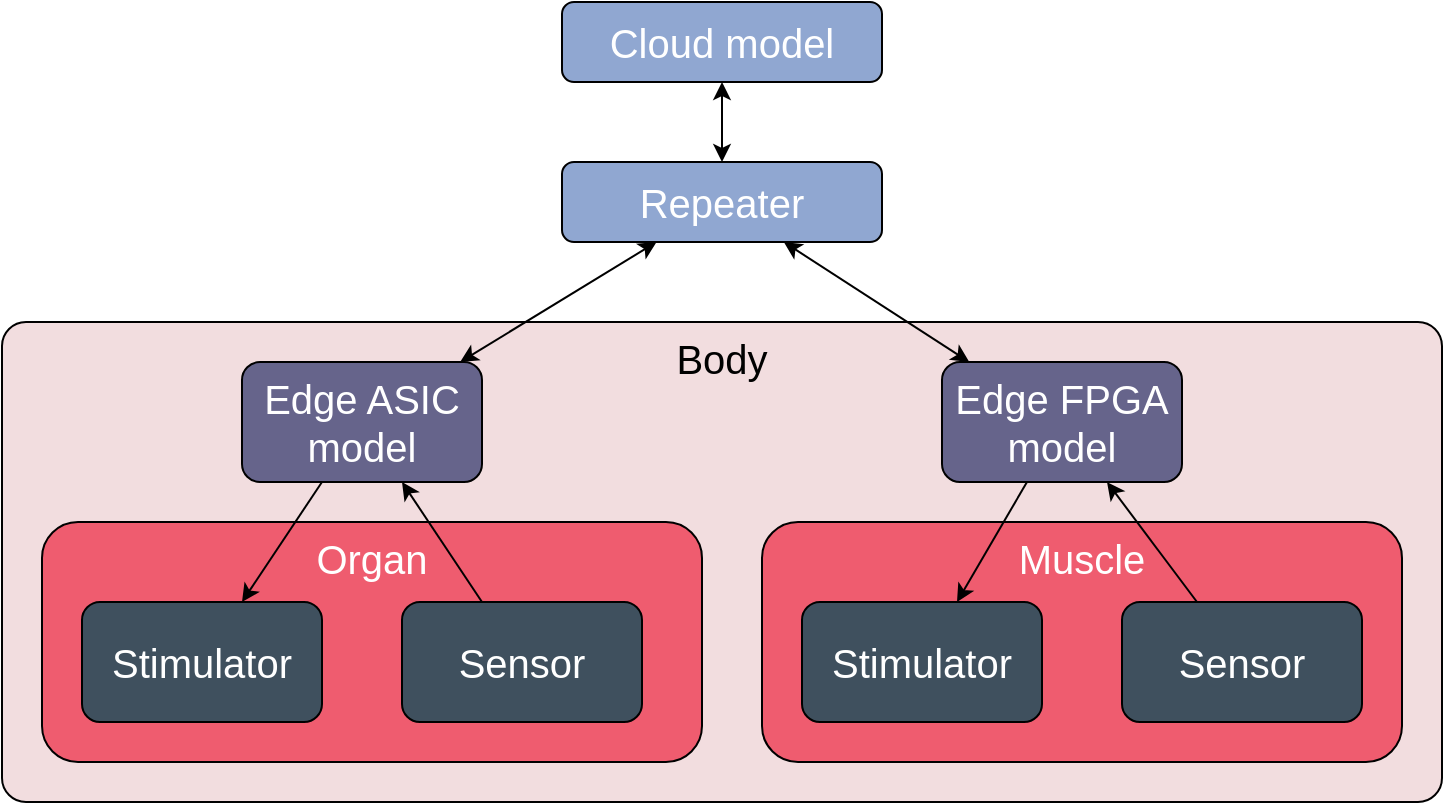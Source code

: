 <mxfile version="20.6.2" type="device" pages="3"><diagram id="LfJ5u2Dj5-ELhUjFWb07" name="HLD"><mxGraphModel dx="1073" dy="745" grid="1" gridSize="10" guides="1" tooltips="1" connect="1" arrows="1" fold="1" page="1" pageScale="1" pageWidth="850" pageHeight="1100" math="0" shadow="0"><root><mxCell id="0"/><mxCell id="tmHs9tX9sGaKcFFdxR8F-9" value="2" style="" parent="0"/><mxCell id="tmHs9tX9sGaKcFFdxR8F-10" value="Body" style="rounded=1;whiteSpace=wrap;html=1;fontSize=20;arcSize=5;verticalAlign=top;fillColor=#F2DDDF;strokeColor=default;" vertex="1" parent="tmHs9tX9sGaKcFFdxR8F-9"><mxGeometry x="80" y="280" width="720" height="240" as="geometry"/></mxCell><mxCell id="tmHs9tX9sGaKcFFdxR8F-11" value="Organ" style="rounded=1;whiteSpace=wrap;html=1;strokeColor=default;fontSize=20;fillColor=#EF5C6F;verticalAlign=top;fontColor=#FFFFFF;" vertex="1" parent="tmHs9tX9sGaKcFFdxR8F-9"><mxGeometry x="100" y="380" width="330" height="120" as="geometry"/></mxCell><mxCell id="tmHs9tX9sGaKcFFdxR8F-12" value="Muscle" style="rounded=1;whiteSpace=wrap;html=1;strokeColor=default;fontSize=20;fillColor=#EF5C6F;verticalAlign=top;fontColor=#FFFFFF;" vertex="1" parent="tmHs9tX9sGaKcFFdxR8F-9"><mxGeometry x="460" y="380" width="320" height="120" as="geometry"/></mxCell><mxCell id="tmHs9tX9sGaKcFFdxR8F-13" style="rounded=0;orthogonalLoop=1;jettySize=auto;html=1;fontSize=20;" edge="1" parent="tmHs9tX9sGaKcFFdxR8F-9" source="tmHs9tX9sGaKcFFdxR8F-2" target="tmHs9tX9sGaKcFFdxR8F-7"><mxGeometry relative="1" as="geometry"/></mxCell><mxCell id="tmHs9tX9sGaKcFFdxR8F-15" style="edgeStyle=none;rounded=0;orthogonalLoop=1;jettySize=auto;html=1;fontSize=20;startArrow=none;startFill=0;" edge="1" parent="tmHs9tX9sGaKcFFdxR8F-9" source="tmHs9tX9sGaKcFFdxR8F-8" target="tmHs9tX9sGaKcFFdxR8F-2"><mxGeometry relative="1" as="geometry"/></mxCell><mxCell id="tmHs9tX9sGaKcFFdxR8F-16" style="edgeStyle=none;rounded=0;orthogonalLoop=1;jettySize=auto;html=1;fontSize=20;startArrow=classic;startFill=1;" edge="1" parent="tmHs9tX9sGaKcFFdxR8F-9" source="tmHs9tX9sGaKcFFdxR8F-2" target="tmHs9tX9sGaKcFFdxR8F-6"><mxGeometry relative="1" as="geometry"/></mxCell><mxCell id="tmHs9tX9sGaKcFFdxR8F-17" style="edgeStyle=none;rounded=0;orthogonalLoop=1;jettySize=auto;html=1;fontSize=20;startArrow=classic;startFill=1;" edge="1" parent="tmHs9tX9sGaKcFFdxR8F-9" source="tmHs9tX9sGaKcFFdxR8F-6" target="tmHs9tX9sGaKcFFdxR8F-5"><mxGeometry relative="1" as="geometry"/></mxCell><mxCell id="tmHs9tX9sGaKcFFdxR8F-18" style="edgeStyle=none;rounded=0;orthogonalLoop=1;jettySize=auto;html=1;fontSize=20;startArrow=classic;startFill=1;" edge="1" parent="tmHs9tX9sGaKcFFdxR8F-9" source="tmHs9tX9sGaKcFFdxR8F-6" target="tmHs9tX9sGaKcFFdxR8F-1"><mxGeometry relative="1" as="geometry"/></mxCell><mxCell id="tmHs9tX9sGaKcFFdxR8F-19" style="edgeStyle=none;rounded=0;orthogonalLoop=1;jettySize=auto;html=1;fontSize=20;startArrow=none;startFill=0;" edge="1" parent="tmHs9tX9sGaKcFFdxR8F-9" source="tmHs9tX9sGaKcFFdxR8F-4" target="tmHs9tX9sGaKcFFdxR8F-1"><mxGeometry relative="1" as="geometry"><mxPoint x="240" y="100" as="targetPoint"/></mxGeometry></mxCell><mxCell id="tmHs9tX9sGaKcFFdxR8F-20" style="edgeStyle=none;rounded=0;orthogonalLoop=1;jettySize=auto;html=1;fontSize=20;startArrow=none;startFill=0;" edge="1" parent="tmHs9tX9sGaKcFFdxR8F-9" source="tmHs9tX9sGaKcFFdxR8F-1" target="tmHs9tX9sGaKcFFdxR8F-3"><mxGeometry relative="1" as="geometry"/></mxCell><mxCell id="1" value="1" parent="0"/><mxCell id="tmHs9tX9sGaKcFFdxR8F-1" value="Edge ASIC model" style="rounded=1;whiteSpace=wrap;html=1;fontSize=20;fillColor=#66648B;fontColor=#FFFFFF;" vertex="1" parent="1"><mxGeometry x="200" y="300" width="120" height="60" as="geometry"/></mxCell><mxCell id="tmHs9tX9sGaKcFFdxR8F-2" value="Edge FPGA model" style="rounded=1;whiteSpace=wrap;html=1;fontSize=20;fillColor=#66648B;fontColor=#FFFFFF;" vertex="1" parent="1"><mxGeometry x="550" y="300" width="120" height="60" as="geometry"/></mxCell><mxCell id="tmHs9tX9sGaKcFFdxR8F-3" value="Stimulator" style="rounded=1;whiteSpace=wrap;html=1;fontSize=20;fillColor=#3F505E;fontColor=#FFFFFF;" vertex="1" parent="1"><mxGeometry x="120" y="420" width="120" height="60" as="geometry"/></mxCell><mxCell id="tmHs9tX9sGaKcFFdxR8F-4" value="Sensor" style="rounded=1;whiteSpace=wrap;html=1;fontSize=20;fillColor=#3F505E;fontColor=#FFFFFF;" vertex="1" parent="1"><mxGeometry x="280" y="420" width="120" height="60" as="geometry"/></mxCell><mxCell id="tmHs9tX9sGaKcFFdxR8F-5" value="Cloud model" style="rounded=1;whiteSpace=wrap;html=1;fontSize=20;fillColor=#90A7D1;fontColor=#FFFFFF;" vertex="1" parent="1"><mxGeometry x="360" y="120" width="160" height="40" as="geometry"/></mxCell><mxCell id="tmHs9tX9sGaKcFFdxR8F-6" value="Repeater" style="rounded=1;whiteSpace=wrap;html=1;fontSize=20;fillColor=#90A7D1;fontColor=#FFFFFF;" vertex="1" parent="1"><mxGeometry x="360" y="200" width="160" height="40" as="geometry"/></mxCell><mxCell id="tmHs9tX9sGaKcFFdxR8F-7" value="Stimulator" style="rounded=1;whiteSpace=wrap;html=1;fontSize=20;fillColor=#3F505E;fontColor=#FFFFFF;" vertex="1" parent="1"><mxGeometry x="480" y="420" width="120" height="60" as="geometry"/></mxCell><mxCell id="tmHs9tX9sGaKcFFdxR8F-8" value="Sensor" style="rounded=1;whiteSpace=wrap;html=1;fontSize=20;fillColor=#3F505E;fontColor=#FFFFFF;" vertex="1" parent="1"><mxGeometry x="640" y="420" width="120" height="60" as="geometry"/></mxCell></root></mxGraphModel></diagram><diagram name="networking" id="DcFp1KJMUCzBePR3I3-m"><mxGraphModel dx="1073" dy="745" grid="1" gridSize="10" guides="1" tooltips="1" connect="1" arrows="1" fold="1" page="1" pageScale="1" pageWidth="850" pageHeight="1100" math="0" shadow="0"><root><mxCell id="0tgHiVQdcsZMYHi5SAL9-0"/><mxCell id="0tgHiVQdcsZMYHi5SAL9-1" value="2" style="" parent="0tgHiVQdcsZMYHi5SAL9-0"/><mxCell id="0tgHiVQdcsZMYHi5SAL9-2" value="Body" style="rounded=1;whiteSpace=wrap;html=1;fontSize=20;arcSize=5;verticalAlign=top;fillColor=#F2DDDF;strokeColor=default;" vertex="1" parent="0tgHiVQdcsZMYHi5SAL9-1"><mxGeometry x="80" y="280" width="720" height="240" as="geometry"/></mxCell><mxCell id="0tgHiVQdcsZMYHi5SAL9-3" value="Organ" style="rounded=1;whiteSpace=wrap;html=1;strokeColor=default;fontSize=20;fillColor=#EF5C6F;verticalAlign=top;fontColor=#FFFFFF;" vertex="1" parent="0tgHiVQdcsZMYHi5SAL9-1"><mxGeometry x="100" y="380" width="330" height="120" as="geometry"/></mxCell><mxCell id="0tgHiVQdcsZMYHi5SAL9-4" value="Muscle" style="rounded=1;whiteSpace=wrap;html=1;strokeColor=default;fontSize=20;fillColor=#EF5C6F;verticalAlign=top;fontColor=#FFFFFF;" vertex="1" parent="0tgHiVQdcsZMYHi5SAL9-1"><mxGeometry x="460" y="380" width="320" height="120" as="geometry"/></mxCell><mxCell id="0tgHiVQdcsZMYHi5SAL9-5" style="rounded=0;orthogonalLoop=1;jettySize=auto;html=1;fontSize=20;" edge="1" parent="0tgHiVQdcsZMYHi5SAL9-1" source="0tgHiVQdcsZMYHi5SAL9-14" target="0tgHiVQdcsZMYHi5SAL9-19"><mxGeometry relative="1" as="geometry"/></mxCell><mxCell id="0tgHiVQdcsZMYHi5SAL9-6" style="edgeStyle=none;rounded=0;orthogonalLoop=1;jettySize=auto;html=1;fontSize=20;startArrow=none;startFill=0;" edge="1" parent="0tgHiVQdcsZMYHi5SAL9-1" source="0tgHiVQdcsZMYHi5SAL9-20" target="0tgHiVQdcsZMYHi5SAL9-14"><mxGeometry relative="1" as="geometry"/></mxCell><mxCell id="0tgHiVQdcsZMYHi5SAL9-7" style="edgeStyle=none;rounded=0;orthogonalLoop=1;jettySize=auto;html=1;fontSize=20;startArrow=classic;startFill=1;" edge="1" parent="0tgHiVQdcsZMYHi5SAL9-1" source="0tgHiVQdcsZMYHi5SAL9-14" target="0tgHiVQdcsZMYHi5SAL9-18"><mxGeometry relative="1" as="geometry"/></mxCell><mxCell id="0tgHiVQdcsZMYHi5SAL9-8" style="edgeStyle=none;rounded=0;orthogonalLoop=1;jettySize=auto;html=1;fontSize=20;startArrow=classic;startFill=1;" edge="1" parent="0tgHiVQdcsZMYHi5SAL9-1" source="0tgHiVQdcsZMYHi5SAL9-18" target="0tgHiVQdcsZMYHi5SAL9-17"><mxGeometry relative="1" as="geometry"/></mxCell><mxCell id="0tgHiVQdcsZMYHi5SAL9-9" style="edgeStyle=none;rounded=0;orthogonalLoop=1;jettySize=auto;html=1;fontSize=20;startArrow=classic;startFill=1;" edge="1" parent="0tgHiVQdcsZMYHi5SAL9-1" source="0tgHiVQdcsZMYHi5SAL9-18" target="0tgHiVQdcsZMYHi5SAL9-13"><mxGeometry relative="1" as="geometry"/></mxCell><mxCell id="0tgHiVQdcsZMYHi5SAL9-10" style="edgeStyle=none;rounded=0;orthogonalLoop=1;jettySize=auto;html=1;fontSize=20;startArrow=none;startFill=0;" edge="1" parent="0tgHiVQdcsZMYHi5SAL9-1" source="0tgHiVQdcsZMYHi5SAL9-16" target="0tgHiVQdcsZMYHi5SAL9-13"><mxGeometry relative="1" as="geometry"><mxPoint x="240" y="100" as="targetPoint"/></mxGeometry></mxCell><mxCell id="0tgHiVQdcsZMYHi5SAL9-11" style="edgeStyle=none;rounded=0;orthogonalLoop=1;jettySize=auto;html=1;fontSize=20;startArrow=none;startFill=0;" edge="1" parent="0tgHiVQdcsZMYHi5SAL9-1" source="0tgHiVQdcsZMYHi5SAL9-13" target="0tgHiVQdcsZMYHi5SAL9-15"><mxGeometry relative="1" as="geometry"/></mxCell><mxCell id="0tgHiVQdcsZMYHi5SAL9-12" value="1" parent="0tgHiVQdcsZMYHi5SAL9-0"/><mxCell id="0tgHiVQdcsZMYHi5SAL9-13" value="Edge ASIC model" style="rounded=1;whiteSpace=wrap;html=1;fontSize=20;fillColor=#66648B;fontColor=#FFFFFF;" vertex="1" parent="0tgHiVQdcsZMYHi5SAL9-12"><mxGeometry x="200" y="300" width="120" height="60" as="geometry"/></mxCell><mxCell id="0tgHiVQdcsZMYHi5SAL9-14" value="Edge FPGA model" style="rounded=1;whiteSpace=wrap;html=1;fontSize=20;fillColor=#66648B;fontColor=#FFFFFF;" vertex="1" parent="0tgHiVQdcsZMYHi5SAL9-12"><mxGeometry x="550" y="300" width="120" height="60" as="geometry"/></mxCell><mxCell id="0tgHiVQdcsZMYHi5SAL9-15" value="Stimulator" style="rounded=1;whiteSpace=wrap;html=1;fontSize=20;fillColor=#3F505E;fontColor=#FFFFFF;" vertex="1" parent="0tgHiVQdcsZMYHi5SAL9-12"><mxGeometry x="120" y="420" width="120" height="60" as="geometry"/></mxCell><mxCell id="0tgHiVQdcsZMYHi5SAL9-16" value="Sensor" style="rounded=1;whiteSpace=wrap;html=1;fontSize=20;fillColor=#3F505E;fontColor=#FFFFFF;" vertex="1" parent="0tgHiVQdcsZMYHi5SAL9-12"><mxGeometry x="280" y="420" width="120" height="60" as="geometry"/></mxCell><mxCell id="0tgHiVQdcsZMYHi5SAL9-17" value="Cloud model" style="rounded=1;whiteSpace=wrap;html=1;fontSize=20;fillColor=#90A7D1;fontColor=#FFFFFF;" vertex="1" parent="0tgHiVQdcsZMYHi5SAL9-12"><mxGeometry x="360" y="120" width="160" height="40" as="geometry"/></mxCell><mxCell id="0tgHiVQdcsZMYHi5SAL9-18" value="Repeater" style="rounded=1;whiteSpace=wrap;html=1;fontSize=20;fillColor=#90A7D1;fontColor=#FFFFFF;" vertex="1" parent="0tgHiVQdcsZMYHi5SAL9-12"><mxGeometry x="360" y="200" width="160" height="40" as="geometry"/></mxCell><mxCell id="0tgHiVQdcsZMYHi5SAL9-19" value="Stimulator" style="rounded=1;whiteSpace=wrap;html=1;fontSize=20;fillColor=#3F505E;fontColor=#FFFFFF;" vertex="1" parent="0tgHiVQdcsZMYHi5SAL9-12"><mxGeometry x="480" y="420" width="120" height="60" as="geometry"/></mxCell><mxCell id="0tgHiVQdcsZMYHi5SAL9-20" value="Sensor" style="rounded=1;whiteSpace=wrap;html=1;fontSize=20;fillColor=#3F505E;fontColor=#FFFFFF;" vertex="1" parent="0tgHiVQdcsZMYHi5SAL9-12"><mxGeometry x="640" y="420" width="120" height="60" as="geometry"/></mxCell></root></mxGraphModel></diagram><diagram name="computation distribution" id="PdB2iPIIXJkPUidAxGnD"><mxGraphModel dx="1073" dy="745" grid="1" gridSize="10" guides="1" tooltips="1" connect="1" arrows="1" fold="1" page="1" pageScale="1" pageWidth="850" pageHeight="1100" math="0" shadow="0"><root><mxCell id="rPOQC_F6ZQBt2EHjPn3P-0"/><mxCell id="rPOQC_F6ZQBt2EHjPn3P-1" value="2" style="" parent="rPOQC_F6ZQBt2EHjPn3P-0"/><mxCell id="rPOQC_F6ZQBt2EHjPn3P-2" value="Body" style="rounded=1;whiteSpace=wrap;html=1;fontSize=20;arcSize=5;verticalAlign=top;fillColor=#F2DDDF;strokeColor=default;" vertex="1" parent="rPOQC_F6ZQBt2EHjPn3P-1"><mxGeometry x="80" y="280" width="720" height="240" as="geometry"/></mxCell><mxCell id="rPOQC_F6ZQBt2EHjPn3P-3" value="Organ" style="rounded=1;whiteSpace=wrap;html=1;strokeColor=default;fontSize=20;fillColor=#EF5C6F;verticalAlign=top;fontColor=#FFFFFF;" vertex="1" parent="rPOQC_F6ZQBt2EHjPn3P-1"><mxGeometry x="100" y="380" width="330" height="120" as="geometry"/></mxCell><mxCell id="rPOQC_F6ZQBt2EHjPn3P-4" value="Muscle" style="rounded=1;whiteSpace=wrap;html=1;strokeColor=default;fontSize=20;fillColor=#EF5C6F;verticalAlign=top;fontColor=#FFFFFF;" vertex="1" parent="rPOQC_F6ZQBt2EHjPn3P-1"><mxGeometry x="460" y="380" width="320" height="120" as="geometry"/></mxCell><mxCell id="rPOQC_F6ZQBt2EHjPn3P-5" style="rounded=0;orthogonalLoop=1;jettySize=auto;html=1;fontSize=20;" edge="1" parent="rPOQC_F6ZQBt2EHjPn3P-1" source="rPOQC_F6ZQBt2EHjPn3P-14" target="rPOQC_F6ZQBt2EHjPn3P-19"><mxGeometry relative="1" as="geometry"/></mxCell><mxCell id="rPOQC_F6ZQBt2EHjPn3P-6" style="edgeStyle=none;rounded=0;orthogonalLoop=1;jettySize=auto;html=1;fontSize=20;startArrow=none;startFill=0;" edge="1" parent="rPOQC_F6ZQBt2EHjPn3P-1" source="rPOQC_F6ZQBt2EHjPn3P-20" target="rPOQC_F6ZQBt2EHjPn3P-14"><mxGeometry relative="1" as="geometry"/></mxCell><mxCell id="rPOQC_F6ZQBt2EHjPn3P-7" style="edgeStyle=none;rounded=0;orthogonalLoop=1;jettySize=auto;html=1;fontSize=20;startArrow=classic;startFill=1;" edge="1" parent="rPOQC_F6ZQBt2EHjPn3P-1" source="rPOQC_F6ZQBt2EHjPn3P-14" target="rPOQC_F6ZQBt2EHjPn3P-18"><mxGeometry relative="1" as="geometry"/></mxCell><mxCell id="rPOQC_F6ZQBt2EHjPn3P-8" style="edgeStyle=none;rounded=0;orthogonalLoop=1;jettySize=auto;html=1;fontSize=20;startArrow=classic;startFill=1;" edge="1" parent="rPOQC_F6ZQBt2EHjPn3P-1" source="rPOQC_F6ZQBt2EHjPn3P-18" target="rPOQC_F6ZQBt2EHjPn3P-17"><mxGeometry relative="1" as="geometry"/></mxCell><mxCell id="rPOQC_F6ZQBt2EHjPn3P-9" style="edgeStyle=none;rounded=0;orthogonalLoop=1;jettySize=auto;html=1;fontSize=20;startArrow=classic;startFill=1;" edge="1" parent="rPOQC_F6ZQBt2EHjPn3P-1" source="rPOQC_F6ZQBt2EHjPn3P-18" target="rPOQC_F6ZQBt2EHjPn3P-13"><mxGeometry relative="1" as="geometry"/></mxCell><mxCell id="rPOQC_F6ZQBt2EHjPn3P-10" style="edgeStyle=none;rounded=0;orthogonalLoop=1;jettySize=auto;html=1;fontSize=20;startArrow=none;startFill=0;" edge="1" parent="rPOQC_F6ZQBt2EHjPn3P-1" source="rPOQC_F6ZQBt2EHjPn3P-16" target="rPOQC_F6ZQBt2EHjPn3P-13"><mxGeometry relative="1" as="geometry"><mxPoint x="240" y="100" as="targetPoint"/></mxGeometry></mxCell><mxCell id="rPOQC_F6ZQBt2EHjPn3P-11" style="edgeStyle=none;rounded=0;orthogonalLoop=1;jettySize=auto;html=1;fontSize=20;startArrow=none;startFill=0;" edge="1" parent="rPOQC_F6ZQBt2EHjPn3P-1" source="rPOQC_F6ZQBt2EHjPn3P-13" target="rPOQC_F6ZQBt2EHjPn3P-15"><mxGeometry relative="1" as="geometry"/></mxCell><mxCell id="rPOQC_F6ZQBt2EHjPn3P-12" value="1" parent="rPOQC_F6ZQBt2EHjPn3P-0"/><mxCell id="rPOQC_F6ZQBt2EHjPn3P-13" value="Edge ASIC model" style="rounded=1;whiteSpace=wrap;html=1;fontSize=20;fillColor=#66648B;fontColor=#FFFFFF;" vertex="1" parent="rPOQC_F6ZQBt2EHjPn3P-12"><mxGeometry x="200" y="300" width="120" height="60" as="geometry"/></mxCell><mxCell id="rPOQC_F6ZQBt2EHjPn3P-14" value="Edge FPGA model" style="rounded=1;whiteSpace=wrap;html=1;fontSize=20;fillColor=#66648B;fontColor=#FFFFFF;" vertex="1" parent="rPOQC_F6ZQBt2EHjPn3P-12"><mxGeometry x="550" y="300" width="120" height="60" as="geometry"/></mxCell><mxCell id="rPOQC_F6ZQBt2EHjPn3P-15" value="Stimulator" style="rounded=1;whiteSpace=wrap;html=1;fontSize=20;fillColor=#3F505E;fontColor=#FFFFFF;" vertex="1" parent="rPOQC_F6ZQBt2EHjPn3P-12"><mxGeometry x="120" y="420" width="120" height="60" as="geometry"/></mxCell><mxCell id="rPOQC_F6ZQBt2EHjPn3P-16" value="Sensor" style="rounded=1;whiteSpace=wrap;html=1;fontSize=20;fillColor=#3F505E;fontColor=#FFFFFF;" vertex="1" parent="rPOQC_F6ZQBt2EHjPn3P-12"><mxGeometry x="280" y="420" width="120" height="60" as="geometry"/></mxCell><mxCell id="rPOQC_F6ZQBt2EHjPn3P-17" value="Cloud model" style="rounded=1;whiteSpace=wrap;html=1;fontSize=20;fillColor=#90A7D1;fontColor=#FFFFFF;" vertex="1" parent="rPOQC_F6ZQBt2EHjPn3P-12"><mxGeometry x="360" y="120" width="160" height="40" as="geometry"/></mxCell><mxCell id="rPOQC_F6ZQBt2EHjPn3P-18" value="Repeater" style="rounded=1;whiteSpace=wrap;html=1;fontSize=20;fillColor=#90A7D1;fontColor=#FFFFFF;" vertex="1" parent="rPOQC_F6ZQBt2EHjPn3P-12"><mxGeometry x="360" y="200" width="160" height="40" as="geometry"/></mxCell><mxCell id="rPOQC_F6ZQBt2EHjPn3P-19" value="Stimulator" style="rounded=1;whiteSpace=wrap;html=1;fontSize=20;fillColor=#3F505E;fontColor=#FFFFFF;" vertex="1" parent="rPOQC_F6ZQBt2EHjPn3P-12"><mxGeometry x="480" y="420" width="120" height="60" as="geometry"/></mxCell><mxCell id="rPOQC_F6ZQBt2EHjPn3P-20" value="Sensor" style="rounded=1;whiteSpace=wrap;html=1;fontSize=20;fillColor=#3F505E;fontColor=#FFFFFF;" vertex="1" parent="rPOQC_F6ZQBt2EHjPn3P-12"><mxGeometry x="640" y="420" width="120" height="60" as="geometry"/></mxCell></root></mxGraphModel></diagram></mxfile>